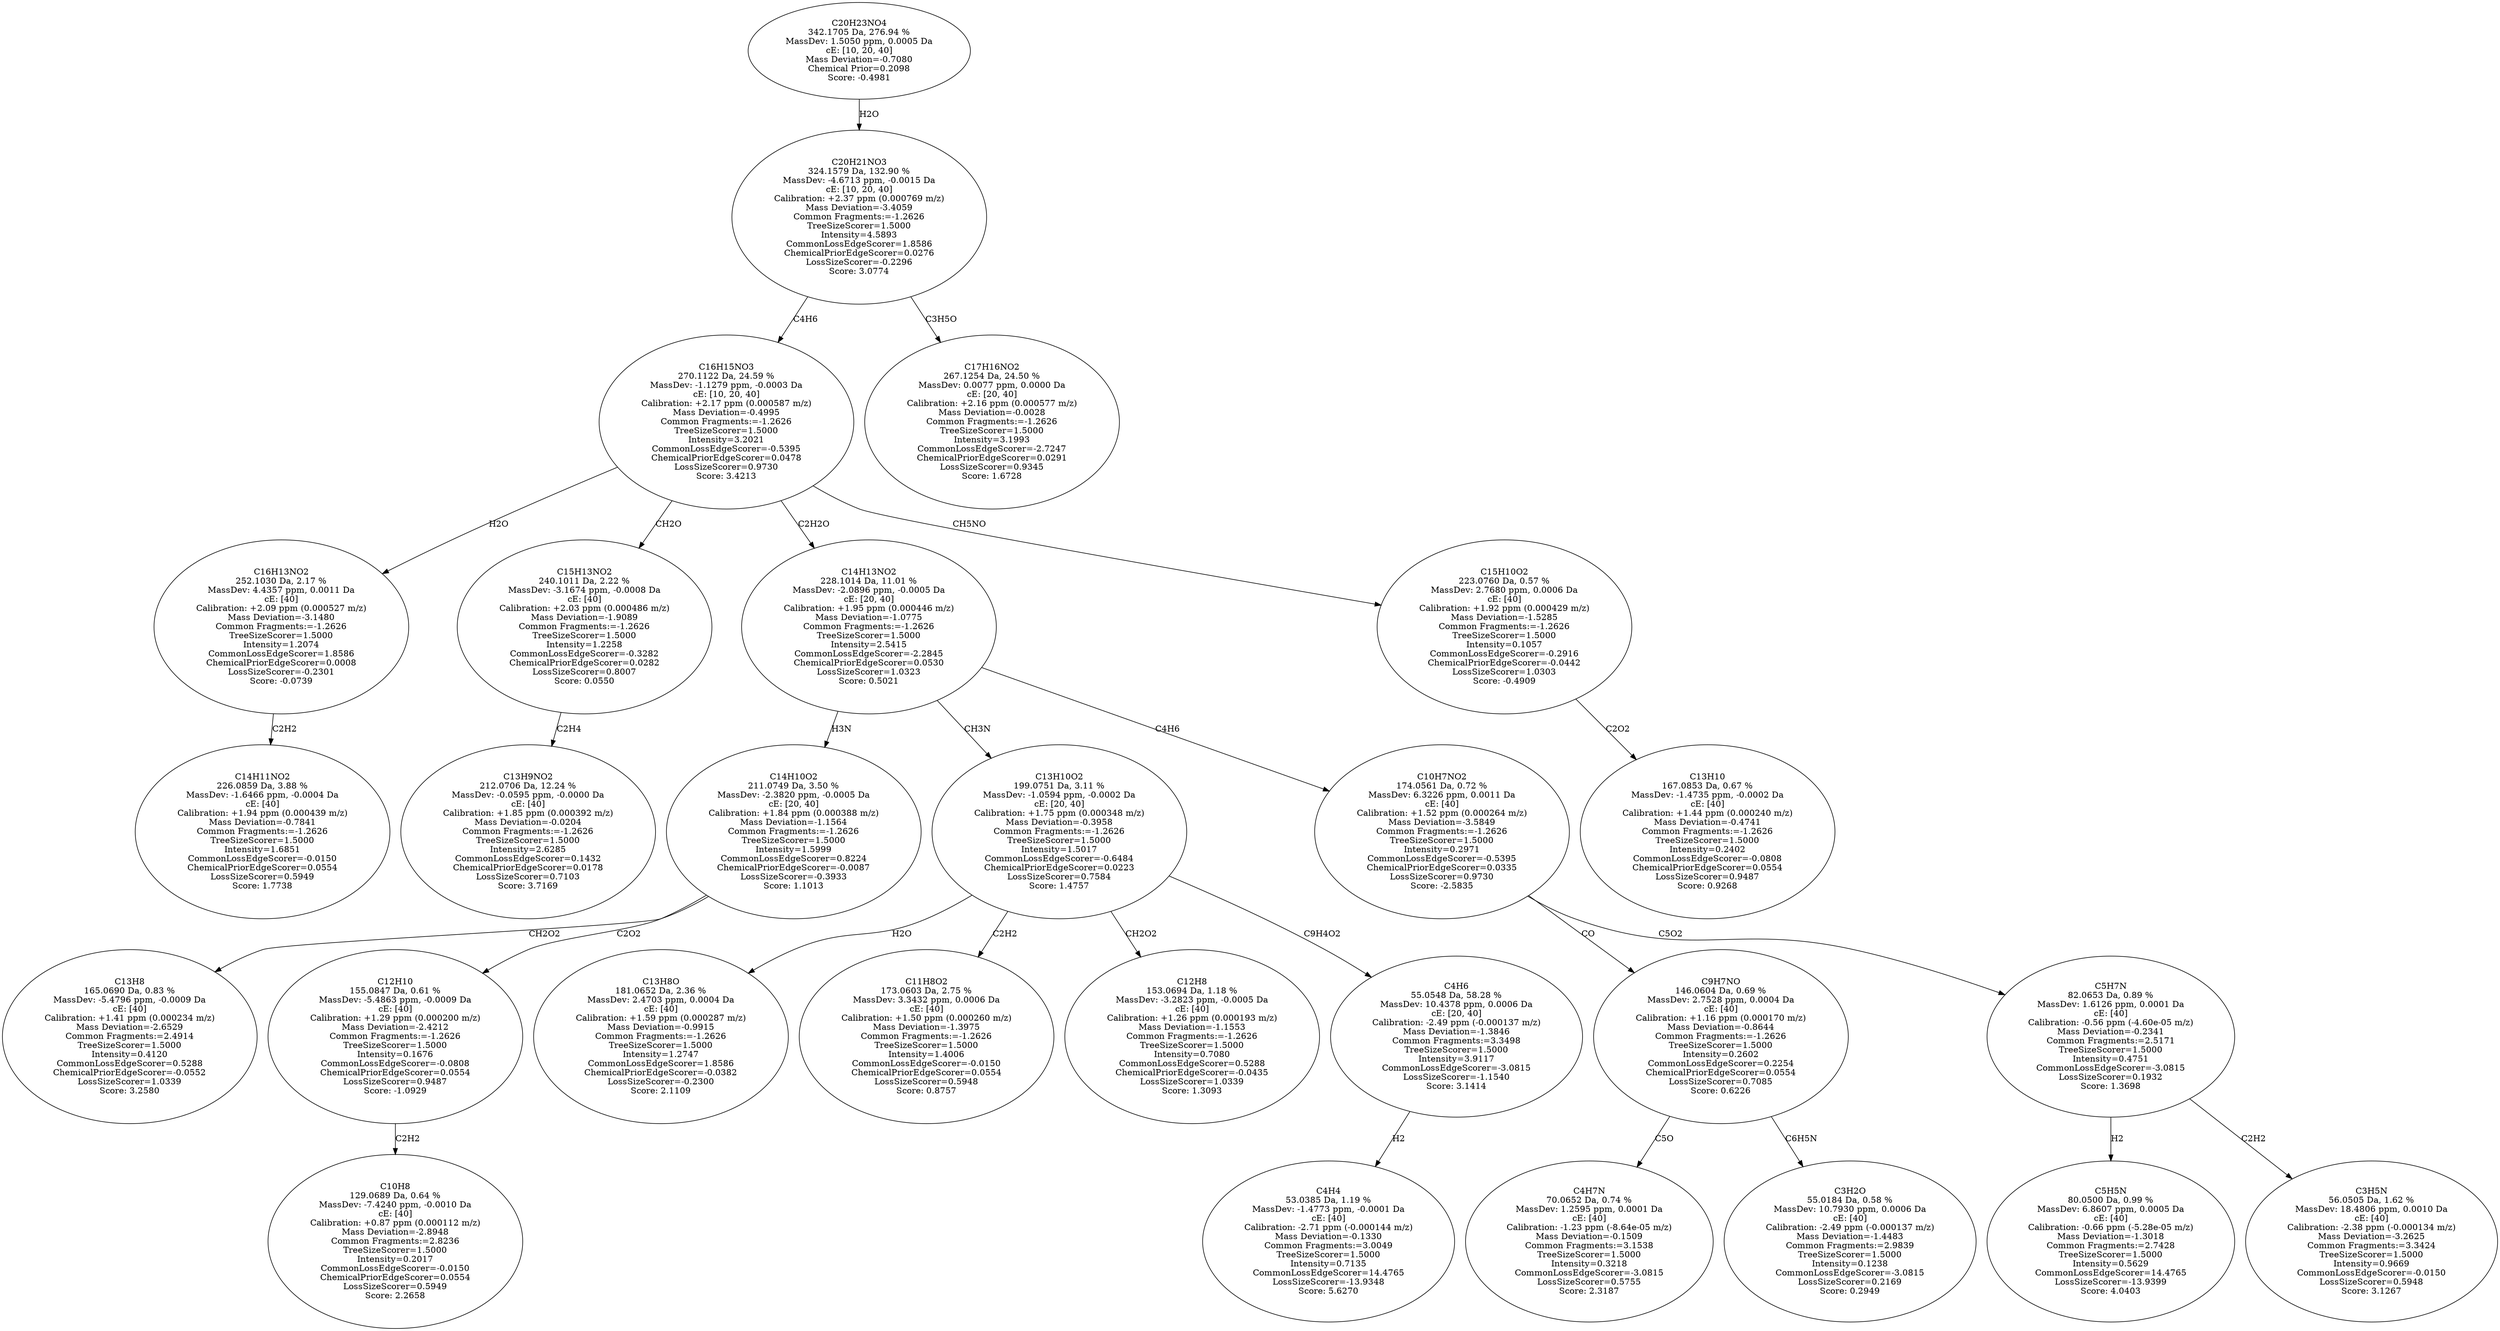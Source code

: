 strict digraph {
v1 [label="C14H11NO2\n226.0859 Da, 3.88 %\nMassDev: -1.6466 ppm, -0.0004 Da\ncE: [40]\nCalibration: +1.94 ppm (0.000439 m/z)\nMass Deviation=-0.7841\nCommon Fragments:=-1.2626\nTreeSizeScorer=1.5000\nIntensity=1.6851\nCommonLossEdgeScorer=-0.0150\nChemicalPriorEdgeScorer=0.0554\nLossSizeScorer=0.5949\nScore: 1.7738"];
v2 [label="C16H13NO2\n252.1030 Da, 2.17 %\nMassDev: 4.4357 ppm, 0.0011 Da\ncE: [40]\nCalibration: +2.09 ppm (0.000527 m/z)\nMass Deviation=-3.1480\nCommon Fragments:=-1.2626\nTreeSizeScorer=1.5000\nIntensity=1.2074\nCommonLossEdgeScorer=1.8586\nChemicalPriorEdgeScorer=0.0008\nLossSizeScorer=-0.2301\nScore: -0.0739"];
v3 [label="C13H9NO2\n212.0706 Da, 12.24 %\nMassDev: -0.0595 ppm, -0.0000 Da\ncE: [40]\nCalibration: +1.85 ppm (0.000392 m/z)\nMass Deviation=-0.0204\nCommon Fragments:=-1.2626\nTreeSizeScorer=1.5000\nIntensity=2.6285\nCommonLossEdgeScorer=0.1432\nChemicalPriorEdgeScorer=0.0178\nLossSizeScorer=0.7103\nScore: 3.7169"];
v4 [label="C15H13NO2\n240.1011 Da, 2.22 %\nMassDev: -3.1674 ppm, -0.0008 Da\ncE: [40]\nCalibration: +2.03 ppm (0.000486 m/z)\nMass Deviation=-1.9089\nCommon Fragments:=-1.2626\nTreeSizeScorer=1.5000\nIntensity=1.2258\nCommonLossEdgeScorer=-0.3282\nChemicalPriorEdgeScorer=0.0282\nLossSizeScorer=0.8007\nScore: 0.0550"];
v5 [label="C13H8\n165.0690 Da, 0.83 %\nMassDev: -5.4796 ppm, -0.0009 Da\ncE: [40]\nCalibration: +1.41 ppm (0.000234 m/z)\nMass Deviation=-2.6529\nCommon Fragments:=2.4914\nTreeSizeScorer=1.5000\nIntensity=0.4120\nCommonLossEdgeScorer=0.5288\nChemicalPriorEdgeScorer=-0.0552\nLossSizeScorer=1.0339\nScore: 3.2580"];
v6 [label="C10H8\n129.0689 Da, 0.64 %\nMassDev: -7.4240 ppm, -0.0010 Da\ncE: [40]\nCalibration: +0.87 ppm (0.000112 m/z)\nMass Deviation=-2.8948\nCommon Fragments:=2.8236\nTreeSizeScorer=1.5000\nIntensity=0.2017\nCommonLossEdgeScorer=-0.0150\nChemicalPriorEdgeScorer=0.0554\nLossSizeScorer=0.5949\nScore: 2.2658"];
v7 [label="C12H10\n155.0847 Da, 0.61 %\nMassDev: -5.4863 ppm, -0.0009 Da\ncE: [40]\nCalibration: +1.29 ppm (0.000200 m/z)\nMass Deviation=-2.4212\nCommon Fragments:=-1.2626\nTreeSizeScorer=1.5000\nIntensity=0.1676\nCommonLossEdgeScorer=-0.0808\nChemicalPriorEdgeScorer=0.0554\nLossSizeScorer=0.9487\nScore: -1.0929"];
v8 [label="C14H10O2\n211.0749 Da, 3.50 %\nMassDev: -2.3820 ppm, -0.0005 Da\ncE: [20, 40]\nCalibration: +1.84 ppm (0.000388 m/z)\nMass Deviation=-1.1564\nCommon Fragments:=-1.2626\nTreeSizeScorer=1.5000\nIntensity=1.5999\nCommonLossEdgeScorer=0.8224\nChemicalPriorEdgeScorer=-0.0087\nLossSizeScorer=-0.3933\nScore: 1.1013"];
v9 [label="C13H8O\n181.0652 Da, 2.36 %\nMassDev: 2.4703 ppm, 0.0004 Da\ncE: [40]\nCalibration: +1.59 ppm (0.000287 m/z)\nMass Deviation=-0.9915\nCommon Fragments:=-1.2626\nTreeSizeScorer=1.5000\nIntensity=1.2747\nCommonLossEdgeScorer=1.8586\nChemicalPriorEdgeScorer=-0.0382\nLossSizeScorer=-0.2300\nScore: 2.1109"];
v10 [label="C11H8O2\n173.0603 Da, 2.75 %\nMassDev: 3.3432 ppm, 0.0006 Da\ncE: [40]\nCalibration: +1.50 ppm (0.000260 m/z)\nMass Deviation=-1.3975\nCommon Fragments:=-1.2626\nTreeSizeScorer=1.5000\nIntensity=1.4006\nCommonLossEdgeScorer=-0.0150\nChemicalPriorEdgeScorer=0.0554\nLossSizeScorer=0.5948\nScore: 0.8757"];
v11 [label="C12H8\n153.0694 Da, 1.18 %\nMassDev: -3.2823 ppm, -0.0005 Da\ncE: [40]\nCalibration: +1.26 ppm (0.000193 m/z)\nMass Deviation=-1.1553\nCommon Fragments:=-1.2626\nTreeSizeScorer=1.5000\nIntensity=0.7080\nCommonLossEdgeScorer=0.5288\nChemicalPriorEdgeScorer=-0.0435\nLossSizeScorer=1.0339\nScore: 1.3093"];
v12 [label="C4H4\n53.0385 Da, 1.19 %\nMassDev: -1.4773 ppm, -0.0001 Da\ncE: [40]\nCalibration: -2.71 ppm (-0.000144 m/z)\nMass Deviation=-0.1330\nCommon Fragments:=3.0049\nTreeSizeScorer=1.5000\nIntensity=0.7135\nCommonLossEdgeScorer=14.4765\nLossSizeScorer=-13.9348\nScore: 5.6270"];
v13 [label="C4H6\n55.0548 Da, 58.28 %\nMassDev: 10.4378 ppm, 0.0006 Da\ncE: [20, 40]\nCalibration: -2.49 ppm (-0.000137 m/z)\nMass Deviation=-1.3846\nCommon Fragments:=3.3498\nTreeSizeScorer=1.5000\nIntensity=3.9117\nCommonLossEdgeScorer=-3.0815\nLossSizeScorer=-1.1540\nScore: 3.1414"];
v14 [label="C13H10O2\n199.0751 Da, 3.11 %\nMassDev: -1.0594 ppm, -0.0002 Da\ncE: [20, 40]\nCalibration: +1.75 ppm (0.000348 m/z)\nMass Deviation=-0.3958\nCommon Fragments:=-1.2626\nTreeSizeScorer=1.5000\nIntensity=1.5017\nCommonLossEdgeScorer=-0.6484\nChemicalPriorEdgeScorer=0.0223\nLossSizeScorer=0.7584\nScore: 1.4757"];
v15 [label="C4H7N\n70.0652 Da, 0.74 %\nMassDev: 1.2595 ppm, 0.0001 Da\ncE: [40]\nCalibration: -1.23 ppm (-8.64e-05 m/z)\nMass Deviation=-0.1509\nCommon Fragments:=3.1538\nTreeSizeScorer=1.5000\nIntensity=0.3218\nCommonLossEdgeScorer=-3.0815\nLossSizeScorer=0.5755\nScore: 2.3187"];
v16 [label="C3H2O\n55.0184 Da, 0.58 %\nMassDev: 10.7930 ppm, 0.0006 Da\ncE: [40]\nCalibration: -2.49 ppm (-0.000137 m/z)\nMass Deviation=-1.4483\nCommon Fragments:=2.9839\nTreeSizeScorer=1.5000\nIntensity=0.1238\nCommonLossEdgeScorer=-3.0815\nLossSizeScorer=0.2169\nScore: 0.2949"];
v17 [label="C9H7NO\n146.0604 Da, 0.69 %\nMassDev: 2.7528 ppm, 0.0004 Da\ncE: [40]\nCalibration: +1.16 ppm (0.000170 m/z)\nMass Deviation=-0.8644\nCommon Fragments:=-1.2626\nTreeSizeScorer=1.5000\nIntensity=0.2602\nCommonLossEdgeScorer=0.2254\nChemicalPriorEdgeScorer=0.0554\nLossSizeScorer=0.7085\nScore: 0.6226"];
v18 [label="C5H5N\n80.0500 Da, 0.99 %\nMassDev: 6.8607 ppm, 0.0005 Da\ncE: [40]\nCalibration: -0.66 ppm (-5.28e-05 m/z)\nMass Deviation=-1.3018\nCommon Fragments:=2.7428\nTreeSizeScorer=1.5000\nIntensity=0.5629\nCommonLossEdgeScorer=14.4765\nLossSizeScorer=-13.9399\nScore: 4.0403"];
v19 [label="C3H5N\n56.0505 Da, 1.62 %\nMassDev: 18.4806 ppm, 0.0010 Da\ncE: [40]\nCalibration: -2.38 ppm (-0.000134 m/z)\nMass Deviation=-3.2625\nCommon Fragments:=3.3424\nTreeSizeScorer=1.5000\nIntensity=0.9669\nCommonLossEdgeScorer=-0.0150\nLossSizeScorer=0.5948\nScore: 3.1267"];
v20 [label="C5H7N\n82.0653 Da, 0.89 %\nMassDev: 1.6126 ppm, 0.0001 Da\ncE: [40]\nCalibration: -0.56 ppm (-4.60e-05 m/z)\nMass Deviation=-0.2341\nCommon Fragments:=2.5171\nTreeSizeScorer=1.5000\nIntensity=0.4751\nCommonLossEdgeScorer=-3.0815\nLossSizeScorer=0.1932\nScore: 1.3698"];
v21 [label="C10H7NO2\n174.0561 Da, 0.72 %\nMassDev: 6.3226 ppm, 0.0011 Da\ncE: [40]\nCalibration: +1.52 ppm (0.000264 m/z)\nMass Deviation=-3.5849\nCommon Fragments:=-1.2626\nTreeSizeScorer=1.5000\nIntensity=0.2971\nCommonLossEdgeScorer=-0.5395\nChemicalPriorEdgeScorer=0.0335\nLossSizeScorer=0.9730\nScore: -2.5835"];
v22 [label="C14H13NO2\n228.1014 Da, 11.01 %\nMassDev: -2.0896 ppm, -0.0005 Da\ncE: [20, 40]\nCalibration: +1.95 ppm (0.000446 m/z)\nMass Deviation=-1.0775\nCommon Fragments:=-1.2626\nTreeSizeScorer=1.5000\nIntensity=2.5415\nCommonLossEdgeScorer=-2.2845\nChemicalPriorEdgeScorer=0.0530\nLossSizeScorer=1.0323\nScore: 0.5021"];
v23 [label="C13H10\n167.0853 Da, 0.67 %\nMassDev: -1.4735 ppm, -0.0002 Da\ncE: [40]\nCalibration: +1.44 ppm (0.000240 m/z)\nMass Deviation=-0.4741\nCommon Fragments:=-1.2626\nTreeSizeScorer=1.5000\nIntensity=0.2402\nCommonLossEdgeScorer=-0.0808\nChemicalPriorEdgeScorer=0.0554\nLossSizeScorer=0.9487\nScore: 0.9268"];
v24 [label="C15H10O2\n223.0760 Da, 0.57 %\nMassDev: 2.7680 ppm, 0.0006 Da\ncE: [40]\nCalibration: +1.92 ppm (0.000429 m/z)\nMass Deviation=-1.5285\nCommon Fragments:=-1.2626\nTreeSizeScorer=1.5000\nIntensity=0.1057\nCommonLossEdgeScorer=-0.2916\nChemicalPriorEdgeScorer=-0.0442\nLossSizeScorer=1.0303\nScore: -0.4909"];
v25 [label="C16H15NO3\n270.1122 Da, 24.59 %\nMassDev: -1.1279 ppm, -0.0003 Da\ncE: [10, 20, 40]\nCalibration: +2.17 ppm (0.000587 m/z)\nMass Deviation=-0.4995\nCommon Fragments:=-1.2626\nTreeSizeScorer=1.5000\nIntensity=3.2021\nCommonLossEdgeScorer=-0.5395\nChemicalPriorEdgeScorer=0.0478\nLossSizeScorer=0.9730\nScore: 3.4213"];
v26 [label="C17H16NO2\n267.1254 Da, 24.50 %\nMassDev: 0.0077 ppm, 0.0000 Da\ncE: [20, 40]\nCalibration: +2.16 ppm (0.000577 m/z)\nMass Deviation=-0.0028\nCommon Fragments:=-1.2626\nTreeSizeScorer=1.5000\nIntensity=3.1993\nCommonLossEdgeScorer=-2.7247\nChemicalPriorEdgeScorer=0.0291\nLossSizeScorer=0.9345\nScore: 1.6728"];
v27 [label="C20H21NO3\n324.1579 Da, 132.90 %\nMassDev: -4.6713 ppm, -0.0015 Da\ncE: [10, 20, 40]\nCalibration: +2.37 ppm (0.000769 m/z)\nMass Deviation=-3.4059\nCommon Fragments:=-1.2626\nTreeSizeScorer=1.5000\nIntensity=4.5893\nCommonLossEdgeScorer=1.8586\nChemicalPriorEdgeScorer=0.0276\nLossSizeScorer=-0.2296\nScore: 3.0774"];
v28 [label="C20H23NO4\n342.1705 Da, 276.94 %\nMassDev: 1.5050 ppm, 0.0005 Da\ncE: [10, 20, 40]\nMass Deviation=-0.7080\nChemical Prior=0.2098\nScore: -0.4981"];
v2 -> v1 [label="C2H2"];
v25 -> v2 [label="H2O"];
v4 -> v3 [label="C2H4"];
v25 -> v4 [label="CH2O"];
v8 -> v5 [label="CH2O2"];
v7 -> v6 [label="C2H2"];
v8 -> v7 [label="C2O2"];
v22 -> v8 [label="H3N"];
v14 -> v9 [label="H2O"];
v14 -> v10 [label="C2H2"];
v14 -> v11 [label="CH2O2"];
v13 -> v12 [label="H2"];
v14 -> v13 [label="C9H4O2"];
v22 -> v14 [label="CH3N"];
v17 -> v15 [label="C5O"];
v17 -> v16 [label="C6H5N"];
v21 -> v17 [label="CO"];
v20 -> v18 [label="H2"];
v20 -> v19 [label="C2H2"];
v21 -> v20 [label="C5O2"];
v22 -> v21 [label="C4H6"];
v25 -> v22 [label="C2H2O"];
v24 -> v23 [label="C2O2"];
v25 -> v24 [label="CH5NO"];
v27 -> v25 [label="C4H6"];
v27 -> v26 [label="C3H5O"];
v28 -> v27 [label="H2O"];
}